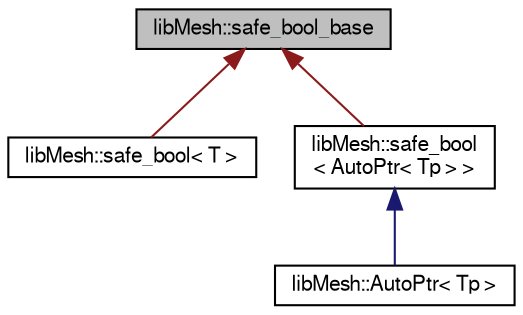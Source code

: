 digraph "libMesh::safe_bool_base"
{
  edge [fontname="FreeSans",fontsize="10",labelfontname="FreeSans",labelfontsize="10"];
  node [fontname="FreeSans",fontsize="10",shape=record];
  Node1 [label="libMesh::safe_bool_base",height=0.2,width=0.4,color="black", fillcolor="grey75", style="filled", fontcolor="black"];
  Node1 -> Node2 [dir="back",color="firebrick4",fontsize="10",style="solid",fontname="FreeSans"];
  Node2 [label="libMesh::safe_bool\< T \>",height=0.2,width=0.4,color="black", fillcolor="white", style="filled",URL="$classlibMesh_1_1safe__bool.html"];
  Node1 -> Node3 [dir="back",color="firebrick4",fontsize="10",style="solid",fontname="FreeSans"];
  Node3 [label="libMesh::safe_bool\l\< AutoPtr\< Tp \> \>",height=0.2,width=0.4,color="black", fillcolor="white", style="filled",URL="$classlibMesh_1_1safe__bool.html"];
  Node3 -> Node4 [dir="back",color="midnightblue",fontsize="10",style="solid",fontname="FreeSans"];
  Node4 [label="libMesh::AutoPtr\< Tp \>",height=0.2,width=0.4,color="black", fillcolor="white", style="filled",URL="$classlibMesh_1_1AutoPtr.html",tooltip="A simple smart pointer providing strict ownership semantics. "];
}
